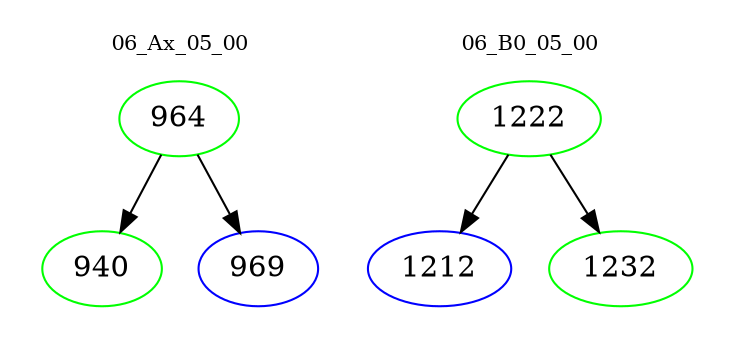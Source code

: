 digraph{
subgraph cluster_0 {
color = white
label = "06_Ax_05_00";
fontsize=10;
T0_964 [label="964", color="green"]
T0_964 -> T0_940 [color="black"]
T0_940 [label="940", color="green"]
T0_964 -> T0_969 [color="black"]
T0_969 [label="969", color="blue"]
}
subgraph cluster_1 {
color = white
label = "06_B0_05_00";
fontsize=10;
T1_1222 [label="1222", color="green"]
T1_1222 -> T1_1212 [color="black"]
T1_1212 [label="1212", color="blue"]
T1_1222 -> T1_1232 [color="black"]
T1_1232 [label="1232", color="green"]
}
}
